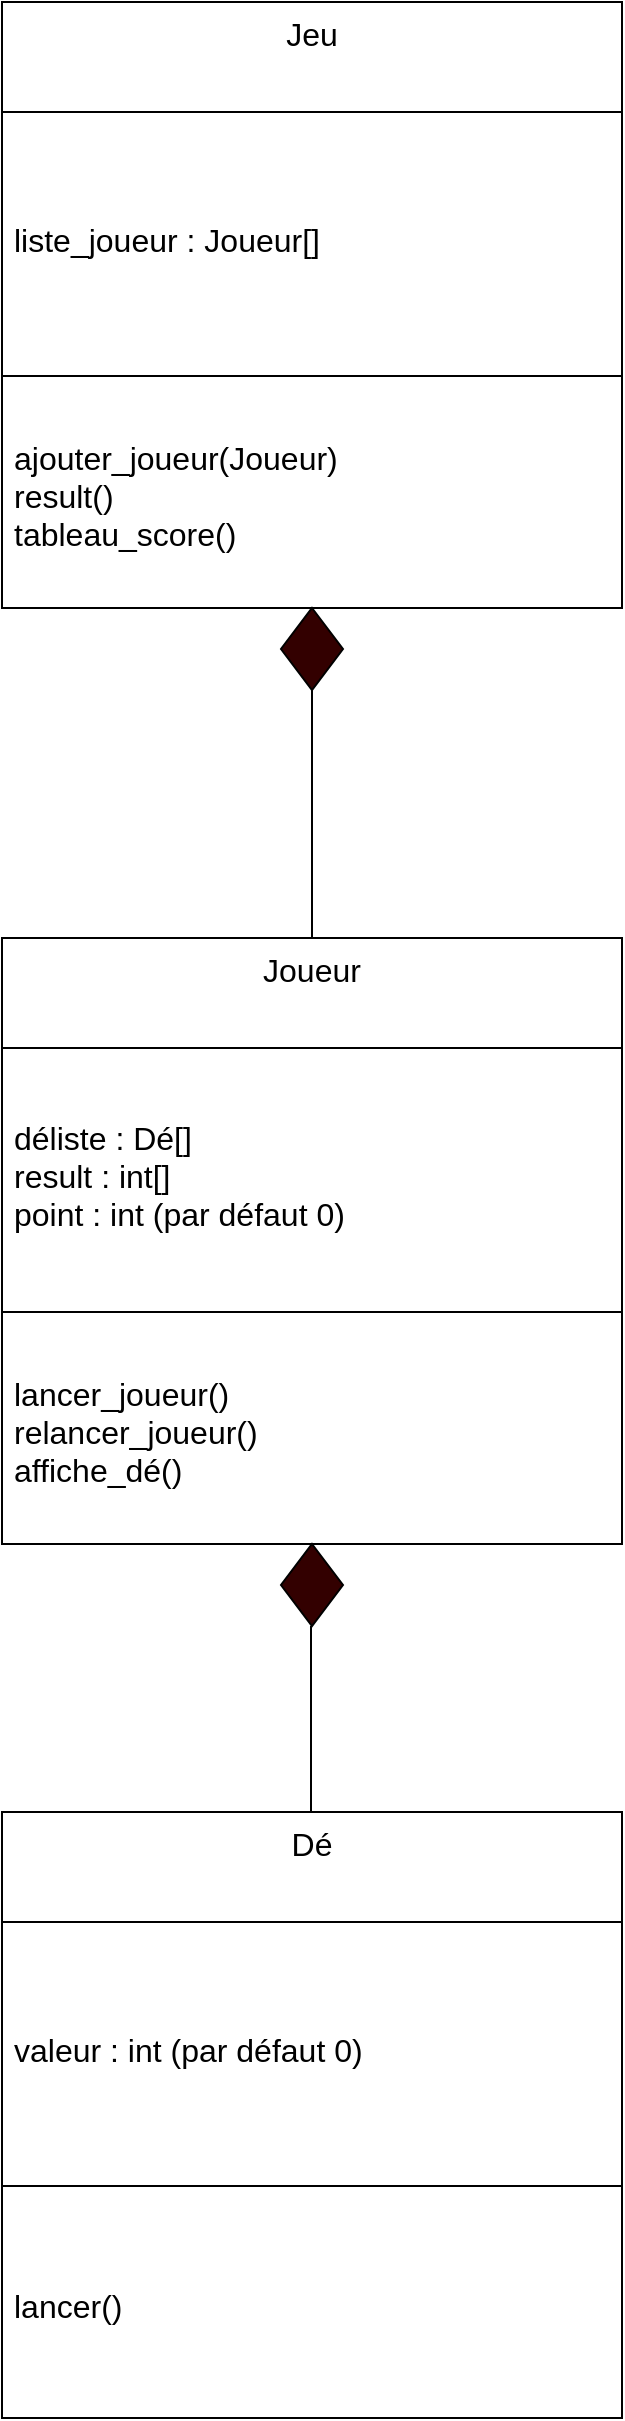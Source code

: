 <mxfile version="23.1.1" type="device">
  <diagram name="Page-1" id="OIF6VoN9Q0AfRMyqTinm">
    <mxGraphModel dx="439" dy="1595" grid="0" gridSize="10" guides="1" tooltips="1" connect="1" arrows="1" fold="1" page="0" pageScale="1" pageWidth="850" pageHeight="1100" math="0" shadow="0">
      <root>
        <mxCell id="0" />
        <mxCell id="1" parent="0" />
        <mxCell id="6sx5X5dDFeMo_sgr0s1d-1" value="Dé" style="swimlane;fontStyle=0;align=center;verticalAlign=top;childLayout=stackLayout;horizontal=1;startSize=55;horizontalStack=0;resizeParent=1;resizeParentMax=0;resizeLast=0;collapsible=0;marginBottom=0;html=1;whiteSpace=wrap;fontSize=16;" parent="1" vertex="1">
          <mxGeometry x="130" y="134" width="310" height="303" as="geometry" />
        </mxCell>
        <mxCell id="6sx5X5dDFeMo_sgr0s1d-5" value="valeur : int (par défaut 0)" style="text;html=1;strokeColor=none;fillColor=none;align=left;verticalAlign=middle;spacingLeft=4;spacingRight=4;overflow=hidden;rotatable=0;points=[[0,0.5],[1,0.5]];portConstraint=eastwest;whiteSpace=wrap;fontSize=16;" parent="6sx5X5dDFeMo_sgr0s1d-1" vertex="1">
          <mxGeometry y="55" width="310" height="128" as="geometry" />
        </mxCell>
        <mxCell id="6sx5X5dDFeMo_sgr0s1d-6" value="" style="line;strokeWidth=1;fillColor=none;align=left;verticalAlign=middle;spacingTop=-1;spacingLeft=3;spacingRight=3;rotatable=0;labelPosition=right;points=[];portConstraint=eastwest;fontSize=16;" parent="6sx5X5dDFeMo_sgr0s1d-1" vertex="1">
          <mxGeometry y="183" width="310" height="8" as="geometry" />
        </mxCell>
        <mxCell id="6sx5X5dDFeMo_sgr0s1d-8" value="lancer()" style="text;html=1;strokeColor=none;fillColor=none;align=left;verticalAlign=middle;spacingLeft=4;spacingRight=4;overflow=hidden;rotatable=0;points=[[0,0.5],[1,0.5]];portConstraint=eastwest;whiteSpace=wrap;fontSize=16;" parent="6sx5X5dDFeMo_sgr0s1d-1" vertex="1">
          <mxGeometry y="191" width="310" height="112" as="geometry" />
        </mxCell>
        <mxCell id="6sx5X5dDFeMo_sgr0s1d-12" value="Joueur" style="swimlane;fontStyle=0;align=center;verticalAlign=top;childLayout=stackLayout;horizontal=1;startSize=55;horizontalStack=0;resizeParent=1;resizeParentMax=0;resizeLast=0;collapsible=0;marginBottom=0;html=1;whiteSpace=wrap;fontSize=16;" parent="1" vertex="1">
          <mxGeometry x="130" y="-303" width="310" height="303" as="geometry" />
        </mxCell>
        <mxCell id="6sx5X5dDFeMo_sgr0s1d-13" value="&lt;div&gt;déliste : Dé[]&lt;/div&gt;&lt;div&gt;result : int[]&lt;/div&gt;&lt;div&gt;point : int (par défaut 0)&lt;br&gt; &lt;/div&gt;" style="text;html=1;strokeColor=none;fillColor=none;align=left;verticalAlign=middle;spacingLeft=4;spacingRight=4;overflow=hidden;rotatable=0;points=[[0,0.5],[1,0.5]];portConstraint=eastwest;whiteSpace=wrap;fontSize=16;" parent="6sx5X5dDFeMo_sgr0s1d-12" vertex="1">
          <mxGeometry y="55" width="310" height="128" as="geometry" />
        </mxCell>
        <mxCell id="6sx5X5dDFeMo_sgr0s1d-14" value="" style="line;strokeWidth=1;fillColor=none;align=left;verticalAlign=middle;spacingTop=-1;spacingLeft=3;spacingRight=3;rotatable=0;labelPosition=right;points=[];portConstraint=eastwest;fontSize=16;" parent="6sx5X5dDFeMo_sgr0s1d-12" vertex="1">
          <mxGeometry y="183" width="310" height="8" as="geometry" />
        </mxCell>
        <mxCell id="6sx5X5dDFeMo_sgr0s1d-15" value="&lt;div&gt;lancer_joueur()&lt;/div&gt;&lt;div&gt;relancer_joueur()&lt;/div&gt;&lt;div&gt;affiche_dé()&lt;br&gt;&lt;/div&gt;" style="text;html=1;strokeColor=none;fillColor=none;align=left;verticalAlign=middle;spacingLeft=4;spacingRight=4;overflow=hidden;rotatable=0;points=[[0,0.5],[1,0.5]];portConstraint=eastwest;whiteSpace=wrap;fontSize=16;" parent="6sx5X5dDFeMo_sgr0s1d-12" vertex="1">
          <mxGeometry y="191" width="310" height="112" as="geometry" />
        </mxCell>
        <mxCell id="6sx5X5dDFeMo_sgr0s1d-21" value="" style="endArrow=classic;html=1;rounded=0;fontSize=12;startSize=8;endSize=8;curved=1;entryX=0.503;entryY=1.018;entryDx=0;entryDy=0;entryPerimeter=0;" parent="1" source="6sx5X5dDFeMo_sgr0s1d-22" target="6sx5X5dDFeMo_sgr0s1d-15" edge="1">
          <mxGeometry width="50" height="50" relative="1" as="geometry">
            <mxPoint x="519" y="105" as="sourcePoint" />
            <mxPoint x="523" y="-120" as="targetPoint" />
          </mxGeometry>
        </mxCell>
        <mxCell id="6sx5X5dDFeMo_sgr0s1d-22" value="" style="rhombus;whiteSpace=wrap;html=1;fontSize=16;fillColor=#330000;" parent="1" vertex="1">
          <mxGeometry x="269.5" width="31" height="41" as="geometry" />
        </mxCell>
        <mxCell id="6sx5X5dDFeMo_sgr0s1d-24" value="" style="endArrow=none;html=1;rounded=0;fontSize=12;startSize=8;endSize=8;curved=1;exitX=0.5;exitY=0;exitDx=0;exitDy=0;entryX=0.5;entryY=1;entryDx=0;entryDy=0;" parent="1" edge="1">
          <mxGeometry width="50" height="50" relative="1" as="geometry">
            <mxPoint x="284.5" y="134" as="sourcePoint" />
            <mxPoint x="284.5" y="41" as="targetPoint" />
          </mxGeometry>
        </mxCell>
        <mxCell id="6sx5X5dDFeMo_sgr0s1d-25" value="Jeu" style="swimlane;fontStyle=0;align=center;verticalAlign=top;childLayout=stackLayout;horizontal=1;startSize=55;horizontalStack=0;resizeParent=1;resizeParentMax=0;resizeLast=0;collapsible=0;marginBottom=0;html=1;whiteSpace=wrap;fontSize=16;" parent="1" vertex="1">
          <mxGeometry x="130" y="-771" width="310" height="303" as="geometry" />
        </mxCell>
        <mxCell id="6sx5X5dDFeMo_sgr0s1d-26" value="liste_joueur : Joueur[]" style="text;html=1;strokeColor=none;fillColor=none;align=left;verticalAlign=middle;spacingLeft=4;spacingRight=4;overflow=hidden;rotatable=0;points=[[0,0.5],[1,0.5]];portConstraint=eastwest;whiteSpace=wrap;fontSize=16;" parent="6sx5X5dDFeMo_sgr0s1d-25" vertex="1">
          <mxGeometry y="55" width="310" height="128" as="geometry" />
        </mxCell>
        <mxCell id="6sx5X5dDFeMo_sgr0s1d-27" value="" style="line;strokeWidth=1;fillColor=none;align=left;verticalAlign=middle;spacingTop=-1;spacingLeft=3;spacingRight=3;rotatable=0;labelPosition=right;points=[];portConstraint=eastwest;fontSize=16;" parent="6sx5X5dDFeMo_sgr0s1d-25" vertex="1">
          <mxGeometry y="183" width="310" height="8" as="geometry" />
        </mxCell>
        <mxCell id="6sx5X5dDFeMo_sgr0s1d-28" value="&lt;div&gt;ajouter_joueur(Joueur)&lt;/div&gt;&lt;div&gt;result()&lt;/div&gt;&lt;div&gt;tableau_score()&lt;br&gt;&lt;/div&gt;" style="text;html=1;strokeColor=none;fillColor=none;align=left;verticalAlign=middle;spacingLeft=4;spacingRight=4;overflow=hidden;rotatable=0;points=[[0,0.5],[1,0.5]];portConstraint=eastwest;whiteSpace=wrap;fontSize=16;" parent="6sx5X5dDFeMo_sgr0s1d-25" vertex="1">
          <mxGeometry y="191" width="310" height="112" as="geometry" />
        </mxCell>
        <mxCell id="6sx5X5dDFeMo_sgr0s1d-29" value="" style="endArrow=classic;html=1;rounded=0;fontSize=12;startSize=8;endSize=8;curved=1;entryX=0.503;entryY=1.018;entryDx=0;entryDy=0;entryPerimeter=0;" parent="1" source="6sx5X5dDFeMo_sgr0s1d-30" target="6sx5X5dDFeMo_sgr0s1d-28" edge="1">
          <mxGeometry width="50" height="50" relative="1" as="geometry">
            <mxPoint x="519" y="-363" as="sourcePoint" />
            <mxPoint x="523" y="-588" as="targetPoint" />
          </mxGeometry>
        </mxCell>
        <mxCell id="6sx5X5dDFeMo_sgr0s1d-30" value="" style="rhombus;whiteSpace=wrap;html=1;fontSize=16;fillColor=#330000;" parent="1" vertex="1">
          <mxGeometry x="269.5" y="-468" width="31" height="41" as="geometry" />
        </mxCell>
        <mxCell id="6sx5X5dDFeMo_sgr0s1d-31" value="" style="endArrow=none;html=1;rounded=0;fontSize=12;startSize=8;endSize=8;curved=1;entryX=0.5;entryY=1;entryDx=0;entryDy=0;" parent="1" source="6sx5X5dDFeMo_sgr0s1d-12" target="6sx5X5dDFeMo_sgr0s1d-30" edge="1">
          <mxGeometry width="50" height="50" relative="1" as="geometry">
            <mxPoint x="465" y="-96" as="sourcePoint" />
            <mxPoint x="515" y="-146" as="targetPoint" />
          </mxGeometry>
        </mxCell>
      </root>
    </mxGraphModel>
  </diagram>
</mxfile>
